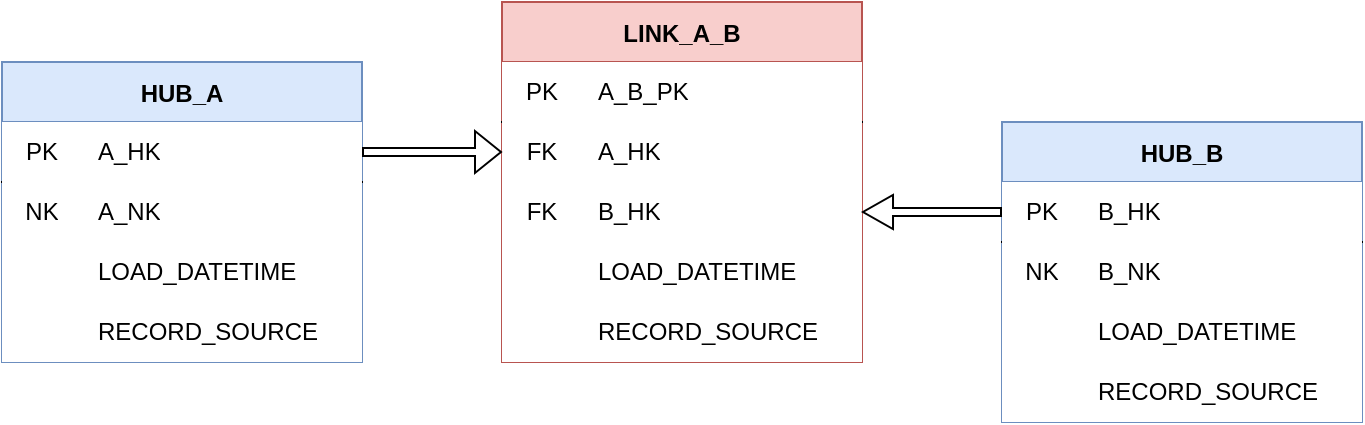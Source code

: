 <mxfile version="20.3.0" type="device"><diagram id="s-eAjx9FxrQ15zjm9H1I" name="Page-1"><mxGraphModel dx="1350" dy="688" grid="1" gridSize="10" guides="1" tooltips="1" connect="1" arrows="1" fold="1" page="1" pageScale="1" pageWidth="1169" pageHeight="827" background="none" math="0" shadow="0"><root><mxCell id="0"/><mxCell id="1" parent="0"/><mxCell id="VOqXGmgZ_QgNYgrCqUdB-1" value="HUB_A" style="shape=table;startSize=30;container=1;collapsible=0;childLayout=tableLayout;fixedRows=1;rowLines=0;fontStyle=1;align=center;pointerEvents=1;fillColor=#dae8fc;strokeColor=#6c8ebf;swimlaneFillColor=none;" parent="1" vertex="1"><mxGeometry x="120" y="210" width="180" height="150" as="geometry"/></mxCell><mxCell id="VOqXGmgZ_QgNYgrCqUdB-2" value="" style="shape=partialRectangle;html=1;whiteSpace=wrap;collapsible=0;dropTarget=0;pointerEvents=1;fillColor=none;top=0;left=0;bottom=1;right=0;points=[[0,0.5],[1,0.5]];portConstraint=eastwest;" parent="VOqXGmgZ_QgNYgrCqUdB-1" vertex="1"><mxGeometry y="30" width="180" height="30" as="geometry"/></mxCell><mxCell id="VOqXGmgZ_QgNYgrCqUdB-3" value="PK" style="shape=partialRectangle;html=1;whiteSpace=wrap;connectable=0;fillColor=default;top=0;left=0;bottom=0;right=0;overflow=hidden;pointerEvents=1;" parent="VOqXGmgZ_QgNYgrCqUdB-2" vertex="1"><mxGeometry width="40" height="30" as="geometry"><mxRectangle width="40" height="30" as="alternateBounds"/></mxGeometry></mxCell><mxCell id="VOqXGmgZ_QgNYgrCqUdB-4" value="A_HK" style="shape=partialRectangle;html=1;whiteSpace=wrap;connectable=0;fillColor=default;top=0;left=0;bottom=0;right=0;align=left;spacingLeft=6;overflow=hidden;pointerEvents=1;" parent="VOqXGmgZ_QgNYgrCqUdB-2" vertex="1"><mxGeometry x="40" width="140" height="30" as="geometry"><mxRectangle width="140" height="30" as="alternateBounds"/></mxGeometry></mxCell><mxCell id="VOqXGmgZ_QgNYgrCqUdB-5" value="" style="shape=partialRectangle;html=1;whiteSpace=wrap;collapsible=0;dropTarget=0;pointerEvents=1;fillColor=none;top=0;left=0;bottom=0;right=0;points=[[0,0.5],[1,0.5]];portConstraint=eastwest;" parent="VOqXGmgZ_QgNYgrCqUdB-1" vertex="1"><mxGeometry y="60" width="180" height="30" as="geometry"/></mxCell><mxCell id="VOqXGmgZ_QgNYgrCqUdB-6" value="NK" style="shape=partialRectangle;html=1;whiteSpace=wrap;connectable=0;fillColor=default;top=0;left=0;bottom=0;right=0;overflow=hidden;pointerEvents=1;" parent="VOqXGmgZ_QgNYgrCqUdB-5" vertex="1"><mxGeometry width="40" height="30" as="geometry"><mxRectangle width="40" height="30" as="alternateBounds"/></mxGeometry></mxCell><mxCell id="VOqXGmgZ_QgNYgrCqUdB-7" value="A_NK" style="shape=partialRectangle;html=1;whiteSpace=wrap;connectable=0;fillColor=default;top=0;left=0;bottom=0;right=0;align=left;spacingLeft=6;overflow=hidden;pointerEvents=1;" parent="VOqXGmgZ_QgNYgrCqUdB-5" vertex="1"><mxGeometry x="40" width="140" height="30" as="geometry"><mxRectangle width="140" height="30" as="alternateBounds"/></mxGeometry></mxCell><mxCell id="VOqXGmgZ_QgNYgrCqUdB-8" value="" style="shape=partialRectangle;html=1;whiteSpace=wrap;collapsible=0;dropTarget=0;pointerEvents=1;fillColor=none;top=0;left=0;bottom=0;right=0;points=[[0,0.5],[1,0.5]];portConstraint=eastwest;" parent="VOqXGmgZ_QgNYgrCqUdB-1" vertex="1"><mxGeometry y="90" width="180" height="30" as="geometry"/></mxCell><mxCell id="VOqXGmgZ_QgNYgrCqUdB-9" value="" style="shape=partialRectangle;html=1;whiteSpace=wrap;connectable=0;fillColor=default;top=0;left=0;bottom=0;right=0;overflow=hidden;pointerEvents=1;" parent="VOqXGmgZ_QgNYgrCqUdB-8" vertex="1"><mxGeometry width="40" height="30" as="geometry"><mxRectangle width="40" height="30" as="alternateBounds"/></mxGeometry></mxCell><mxCell id="VOqXGmgZ_QgNYgrCqUdB-10" value="LOAD_DATETIME" style="shape=partialRectangle;html=1;whiteSpace=wrap;connectable=0;fillColor=default;top=0;left=0;bottom=0;right=0;align=left;spacingLeft=6;overflow=hidden;pointerEvents=1;" parent="VOqXGmgZ_QgNYgrCqUdB-8" vertex="1"><mxGeometry x="40" width="140" height="30" as="geometry"><mxRectangle width="140" height="30" as="alternateBounds"/></mxGeometry></mxCell><mxCell id="VOqXGmgZ_QgNYgrCqUdB-11" style="shape=partialRectangle;html=1;whiteSpace=wrap;collapsible=0;dropTarget=0;pointerEvents=1;fillColor=none;top=0;left=0;bottom=0;right=0;points=[[0,0.5],[1,0.5]];portConstraint=eastwest;" parent="VOqXGmgZ_QgNYgrCqUdB-1" vertex="1"><mxGeometry y="120" width="180" height="30" as="geometry"/></mxCell><mxCell id="VOqXGmgZ_QgNYgrCqUdB-12" style="shape=partialRectangle;html=1;whiteSpace=wrap;connectable=0;fillColor=default;top=0;left=0;bottom=0;right=0;overflow=hidden;pointerEvents=1;" parent="VOqXGmgZ_QgNYgrCqUdB-11" vertex="1"><mxGeometry width="40" height="30" as="geometry"><mxRectangle width="40" height="30" as="alternateBounds"/></mxGeometry></mxCell><mxCell id="VOqXGmgZ_QgNYgrCqUdB-13" value="RECORD_SOURCE" style="shape=partialRectangle;html=1;whiteSpace=wrap;connectable=0;fillColor=default;top=0;left=0;bottom=0;right=0;align=left;spacingLeft=6;overflow=hidden;pointerEvents=1;" parent="VOqXGmgZ_QgNYgrCqUdB-11" vertex="1"><mxGeometry x="40" width="140" height="30" as="geometry"><mxRectangle width="140" height="30" as="alternateBounds"/></mxGeometry></mxCell><mxCell id="VOqXGmgZ_QgNYgrCqUdB-14" value="LINK_A_B" style="shape=table;startSize=30;container=1;collapsible=0;childLayout=tableLayout;fixedRows=1;rowLines=0;fontStyle=1;align=center;pointerEvents=1;fillColor=#f8cecc;strokeColor=#b85450;swimlaneFillColor=none;" parent="1" vertex="1"><mxGeometry x="370" y="180" width="180" height="180" as="geometry"/></mxCell><mxCell id="VOqXGmgZ_QgNYgrCqUdB-15" value="" style="shape=partialRectangle;html=1;whiteSpace=wrap;collapsible=0;dropTarget=0;pointerEvents=1;fillColor=none;top=0;left=0;bottom=1;right=0;points=[[0,0.5],[1,0.5]];portConstraint=eastwest;" parent="VOqXGmgZ_QgNYgrCqUdB-14" vertex="1"><mxGeometry y="30" width="180" height="30" as="geometry"/></mxCell><mxCell id="VOqXGmgZ_QgNYgrCqUdB-16" value="PK" style="shape=partialRectangle;html=1;whiteSpace=wrap;connectable=0;fillColor=default;top=0;left=0;bottom=0;right=0;overflow=hidden;pointerEvents=1;" parent="VOqXGmgZ_QgNYgrCqUdB-15" vertex="1"><mxGeometry width="40" height="30" as="geometry"><mxRectangle width="40" height="30" as="alternateBounds"/></mxGeometry></mxCell><mxCell id="VOqXGmgZ_QgNYgrCqUdB-17" value="A_B_PK" style="shape=partialRectangle;html=1;whiteSpace=wrap;connectable=0;fillColor=default;top=0;left=0;bottom=0;right=0;align=left;spacingLeft=6;overflow=hidden;pointerEvents=1;" parent="VOqXGmgZ_QgNYgrCqUdB-15" vertex="1"><mxGeometry x="40" width="140" height="30" as="geometry"><mxRectangle width="140" height="30" as="alternateBounds"/></mxGeometry></mxCell><mxCell id="VOqXGmgZ_QgNYgrCqUdB-18" value="" style="shape=partialRectangle;html=1;whiteSpace=wrap;collapsible=0;dropTarget=0;pointerEvents=1;fillColor=none;top=0;left=0;bottom=0;right=0;points=[[0,0.5],[1,0.5]];portConstraint=eastwest;" parent="VOqXGmgZ_QgNYgrCqUdB-14" vertex="1"><mxGeometry y="60" width="180" height="30" as="geometry"/></mxCell><mxCell id="VOqXGmgZ_QgNYgrCqUdB-19" value="FK" style="shape=partialRectangle;html=1;whiteSpace=wrap;connectable=0;fillColor=default;top=0;left=0;bottom=0;right=0;overflow=hidden;pointerEvents=1;" parent="VOqXGmgZ_QgNYgrCqUdB-18" vertex="1"><mxGeometry width="40" height="30" as="geometry"><mxRectangle width="40" height="30" as="alternateBounds"/></mxGeometry></mxCell><mxCell id="VOqXGmgZ_QgNYgrCqUdB-20" value="A_HK" style="shape=partialRectangle;html=1;whiteSpace=wrap;connectable=0;fillColor=default;top=0;left=0;bottom=0;right=0;align=left;spacingLeft=6;overflow=hidden;pointerEvents=1;" parent="VOqXGmgZ_QgNYgrCqUdB-18" vertex="1"><mxGeometry x="40" width="140" height="30" as="geometry"><mxRectangle width="140" height="30" as="alternateBounds"/></mxGeometry></mxCell><mxCell id="VOqXGmgZ_QgNYgrCqUdB-21" value="" style="shape=partialRectangle;html=1;whiteSpace=wrap;collapsible=0;dropTarget=0;pointerEvents=1;fillColor=none;top=0;left=0;bottom=0;right=0;points=[[0,0.5],[1,0.5]];portConstraint=eastwest;" parent="VOqXGmgZ_QgNYgrCqUdB-14" vertex="1"><mxGeometry y="90" width="180" height="30" as="geometry"/></mxCell><mxCell id="VOqXGmgZ_QgNYgrCqUdB-22" value="FK" style="shape=partialRectangle;html=1;whiteSpace=wrap;connectable=0;fillColor=default;top=0;left=0;bottom=0;right=0;overflow=hidden;pointerEvents=1;" parent="VOqXGmgZ_QgNYgrCqUdB-21" vertex="1"><mxGeometry width="40" height="30" as="geometry"><mxRectangle width="40" height="30" as="alternateBounds"/></mxGeometry></mxCell><mxCell id="VOqXGmgZ_QgNYgrCqUdB-23" value="B_HK" style="shape=partialRectangle;html=1;whiteSpace=wrap;connectable=0;fillColor=default;top=0;left=0;bottom=0;right=0;align=left;spacingLeft=6;overflow=hidden;pointerEvents=1;" parent="VOqXGmgZ_QgNYgrCqUdB-21" vertex="1"><mxGeometry x="40" width="140" height="30" as="geometry"><mxRectangle width="140" height="30" as="alternateBounds"/></mxGeometry></mxCell><mxCell id="VOqXGmgZ_QgNYgrCqUdB-24" style="shape=partialRectangle;html=1;whiteSpace=wrap;collapsible=0;dropTarget=0;pointerEvents=1;fillColor=none;top=0;left=0;bottom=0;right=0;points=[[0,0.5],[1,0.5]];portConstraint=eastwest;" parent="VOqXGmgZ_QgNYgrCqUdB-14" vertex="1"><mxGeometry y="120" width="180" height="30" as="geometry"/></mxCell><mxCell id="VOqXGmgZ_QgNYgrCqUdB-25" style="shape=partialRectangle;html=1;whiteSpace=wrap;connectable=0;fillColor=default;top=0;left=0;bottom=0;right=0;overflow=hidden;pointerEvents=1;" parent="VOqXGmgZ_QgNYgrCqUdB-24" vertex="1"><mxGeometry width="40" height="30" as="geometry"><mxRectangle width="40" height="30" as="alternateBounds"/></mxGeometry></mxCell><mxCell id="VOqXGmgZ_QgNYgrCqUdB-26" value="LOAD_DATETIME" style="shape=partialRectangle;html=1;whiteSpace=wrap;connectable=0;fillColor=default;top=0;left=0;bottom=0;right=0;align=left;spacingLeft=6;overflow=hidden;pointerEvents=1;" parent="VOqXGmgZ_QgNYgrCqUdB-24" vertex="1"><mxGeometry x="40" width="140" height="30" as="geometry"><mxRectangle width="140" height="30" as="alternateBounds"/></mxGeometry></mxCell><mxCell id="VOqXGmgZ_QgNYgrCqUdB-27" style="shape=partialRectangle;html=1;whiteSpace=wrap;collapsible=0;dropTarget=0;pointerEvents=1;fillColor=none;top=0;left=0;bottom=0;right=0;points=[[0,0.5],[1,0.5]];portConstraint=eastwest;" parent="VOqXGmgZ_QgNYgrCqUdB-14" vertex="1"><mxGeometry y="150" width="180" height="30" as="geometry"/></mxCell><mxCell id="VOqXGmgZ_QgNYgrCqUdB-28" style="shape=partialRectangle;html=1;whiteSpace=wrap;connectable=0;fillColor=default;top=0;left=0;bottom=0;right=0;overflow=hidden;pointerEvents=1;" parent="VOqXGmgZ_QgNYgrCqUdB-27" vertex="1"><mxGeometry width="40" height="30" as="geometry"><mxRectangle width="40" height="30" as="alternateBounds"/></mxGeometry></mxCell><mxCell id="VOqXGmgZ_QgNYgrCqUdB-29" value="RECORD_SOURCE" style="shape=partialRectangle;html=1;whiteSpace=wrap;connectable=0;fillColor=default;top=0;left=0;bottom=0;right=0;align=left;spacingLeft=6;overflow=hidden;pointerEvents=1;" parent="VOqXGmgZ_QgNYgrCqUdB-27" vertex="1"><mxGeometry x="40" width="140" height="30" as="geometry"><mxRectangle width="140" height="30" as="alternateBounds"/></mxGeometry></mxCell><mxCell id="VOqXGmgZ_QgNYgrCqUdB-30" style="edgeStyle=orthogonalEdgeStyle;rounded=0;orthogonalLoop=1;jettySize=auto;html=1;exitX=1;exitY=0.5;exitDx=0;exitDy=0;entryX=0;entryY=0.5;entryDx=0;entryDy=0;labelBackgroundColor=default;shape=flexArrow;width=4;endSize=4;endWidth=16;fillColor=#FFFFFF;startArrow=none;startFill=0;" parent="1" source="VOqXGmgZ_QgNYgrCqUdB-2" target="VOqXGmgZ_QgNYgrCqUdB-18" edge="1"><mxGeometry relative="1" as="geometry"/></mxCell><mxCell id="VOqXGmgZ_QgNYgrCqUdB-31" value="HUB_B" style="shape=table;startSize=30;container=1;collapsible=0;childLayout=tableLayout;fixedRows=1;rowLines=0;fontStyle=1;align=center;pointerEvents=1;fillColor=#dae8fc;strokeColor=#6c8ebf;swimlaneFillColor=none;" parent="1" vertex="1"><mxGeometry x="620" y="240" width="180" height="150" as="geometry"/></mxCell><mxCell id="VOqXGmgZ_QgNYgrCqUdB-32" value="" style="shape=partialRectangle;html=1;whiteSpace=wrap;collapsible=0;dropTarget=0;pointerEvents=1;fillColor=none;top=0;left=0;bottom=1;right=0;points=[[0,0.5],[1,0.5]];portConstraint=eastwest;" parent="VOqXGmgZ_QgNYgrCqUdB-31" vertex="1"><mxGeometry y="30" width="180" height="30" as="geometry"/></mxCell><mxCell id="VOqXGmgZ_QgNYgrCqUdB-33" value="PK" style="shape=partialRectangle;html=1;whiteSpace=wrap;connectable=0;fillColor=default;top=0;left=0;bottom=0;right=0;overflow=hidden;pointerEvents=1;" parent="VOqXGmgZ_QgNYgrCqUdB-32" vertex="1"><mxGeometry width="40" height="30" as="geometry"><mxRectangle width="40" height="30" as="alternateBounds"/></mxGeometry></mxCell><mxCell id="VOqXGmgZ_QgNYgrCqUdB-34" value="B_HK" style="shape=partialRectangle;html=1;whiteSpace=wrap;connectable=0;fillColor=default;top=0;left=0;bottom=0;right=0;align=left;spacingLeft=6;overflow=hidden;pointerEvents=1;" parent="VOqXGmgZ_QgNYgrCqUdB-32" vertex="1"><mxGeometry x="40" width="140" height="30" as="geometry"><mxRectangle width="140" height="30" as="alternateBounds"/></mxGeometry></mxCell><mxCell id="VOqXGmgZ_QgNYgrCqUdB-35" value="" style="shape=partialRectangle;html=1;whiteSpace=wrap;collapsible=0;dropTarget=0;pointerEvents=1;fillColor=none;top=0;left=0;bottom=0;right=0;points=[[0,0.5],[1,0.5]];portConstraint=eastwest;" parent="VOqXGmgZ_QgNYgrCqUdB-31" vertex="1"><mxGeometry y="60" width="180" height="30" as="geometry"/></mxCell><mxCell id="VOqXGmgZ_QgNYgrCqUdB-36" value="NK" style="shape=partialRectangle;html=1;whiteSpace=wrap;connectable=0;fillColor=default;top=0;left=0;bottom=0;right=0;overflow=hidden;pointerEvents=1;" parent="VOqXGmgZ_QgNYgrCqUdB-35" vertex="1"><mxGeometry width="40" height="30" as="geometry"><mxRectangle width="40" height="30" as="alternateBounds"/></mxGeometry></mxCell><mxCell id="VOqXGmgZ_QgNYgrCqUdB-37" value="B_NK" style="shape=partialRectangle;html=1;whiteSpace=wrap;connectable=0;fillColor=default;top=0;left=0;bottom=0;right=0;align=left;spacingLeft=6;overflow=hidden;pointerEvents=1;" parent="VOqXGmgZ_QgNYgrCqUdB-35" vertex="1"><mxGeometry x="40" width="140" height="30" as="geometry"><mxRectangle width="140" height="30" as="alternateBounds"/></mxGeometry></mxCell><mxCell id="VOqXGmgZ_QgNYgrCqUdB-38" value="" style="shape=partialRectangle;html=1;whiteSpace=wrap;collapsible=0;dropTarget=0;pointerEvents=1;fillColor=none;top=0;left=0;bottom=0;right=0;points=[[0,0.5],[1,0.5]];portConstraint=eastwest;" parent="VOqXGmgZ_QgNYgrCqUdB-31" vertex="1"><mxGeometry y="90" width="180" height="30" as="geometry"/></mxCell><mxCell id="VOqXGmgZ_QgNYgrCqUdB-39" value="" style="shape=partialRectangle;html=1;whiteSpace=wrap;connectable=0;fillColor=default;top=0;left=0;bottom=0;right=0;overflow=hidden;pointerEvents=1;" parent="VOqXGmgZ_QgNYgrCqUdB-38" vertex="1"><mxGeometry width="40" height="30" as="geometry"><mxRectangle width="40" height="30" as="alternateBounds"/></mxGeometry></mxCell><mxCell id="VOqXGmgZ_QgNYgrCqUdB-40" value="LOAD_DATETIME" style="shape=partialRectangle;html=1;whiteSpace=wrap;connectable=0;fillColor=default;top=0;left=0;bottom=0;right=0;align=left;spacingLeft=6;overflow=hidden;pointerEvents=1;" parent="VOqXGmgZ_QgNYgrCqUdB-38" vertex="1"><mxGeometry x="40" width="140" height="30" as="geometry"><mxRectangle width="140" height="30" as="alternateBounds"/></mxGeometry></mxCell><mxCell id="VOqXGmgZ_QgNYgrCqUdB-41" style="shape=partialRectangle;html=1;whiteSpace=wrap;collapsible=0;dropTarget=0;pointerEvents=1;fillColor=none;top=0;left=0;bottom=0;right=0;points=[[0,0.5],[1,0.5]];portConstraint=eastwest;" parent="VOqXGmgZ_QgNYgrCqUdB-31" vertex="1"><mxGeometry y="120" width="180" height="30" as="geometry"/></mxCell><mxCell id="VOqXGmgZ_QgNYgrCqUdB-42" style="shape=partialRectangle;html=1;whiteSpace=wrap;connectable=0;fillColor=default;top=0;left=0;bottom=0;right=0;overflow=hidden;pointerEvents=1;" parent="VOqXGmgZ_QgNYgrCqUdB-41" vertex="1"><mxGeometry width="40" height="30" as="geometry"><mxRectangle width="40" height="30" as="alternateBounds"/></mxGeometry></mxCell><mxCell id="VOqXGmgZ_QgNYgrCqUdB-43" value="RECORD_SOURCE" style="shape=partialRectangle;html=1;whiteSpace=wrap;connectable=0;fillColor=default;top=0;left=0;bottom=0;right=0;align=left;spacingLeft=6;overflow=hidden;pointerEvents=1;" parent="VOqXGmgZ_QgNYgrCqUdB-41" vertex="1"><mxGeometry x="40" width="140" height="30" as="geometry"><mxRectangle width="140" height="30" as="alternateBounds"/></mxGeometry></mxCell><mxCell id="VOqXGmgZ_QgNYgrCqUdB-44" style="edgeStyle=orthogonalEdgeStyle;rounded=0;orthogonalLoop=1;jettySize=auto;html=1;exitX=0;exitY=0.5;exitDx=0;exitDy=0;entryX=1;entryY=0.5;entryDx=0;entryDy=0;shape=flexArrow;endWidth=12;endSize=4.67;width=4;fillColor=#FFFFFF;" parent="1" source="VOqXGmgZ_QgNYgrCqUdB-32" target="VOqXGmgZ_QgNYgrCqUdB-21" edge="1"><mxGeometry relative="1" as="geometry"/></mxCell></root></mxGraphModel></diagram></mxfile>